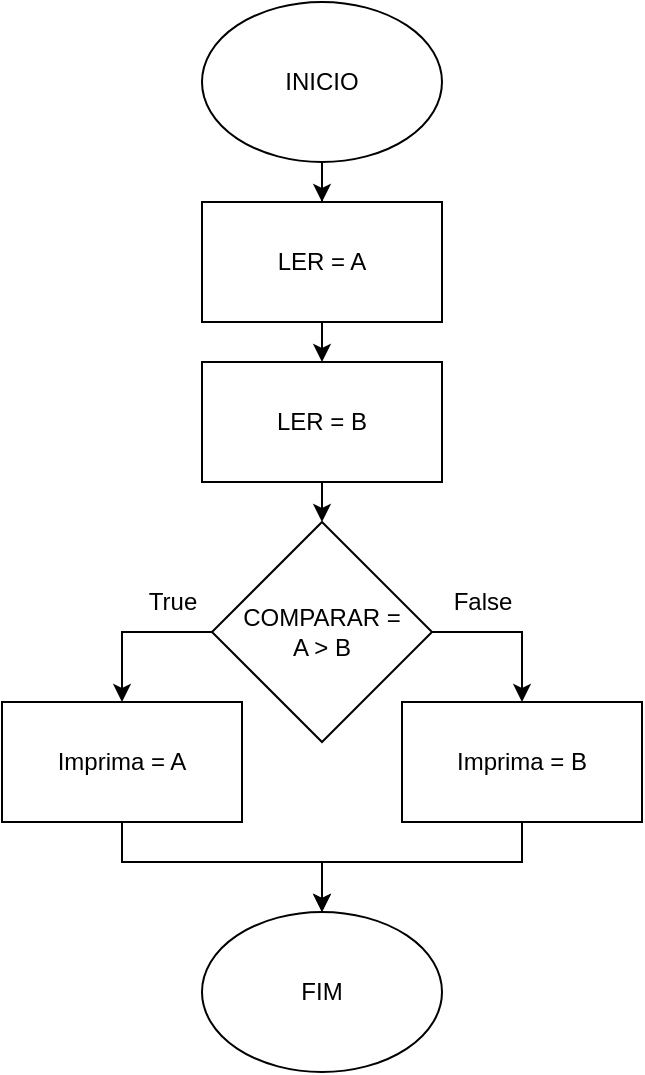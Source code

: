 <mxfile version="17.4.0" type="github">
  <diagram id="mNHv7Xfd733gg4z5NXrI" name="Page-1">
    <mxGraphModel dx="1022" dy="460" grid="1" gridSize="10" guides="1" tooltips="1" connect="1" arrows="1" fold="1" page="1" pageScale="1" pageWidth="827" pageHeight="1169" math="0" shadow="0">
      <root>
        <mxCell id="0" />
        <mxCell id="1" parent="0" />
        <mxCell id="dx0S541zMWtDR5DZHpLY-1" value="INICIO" style="ellipse;whiteSpace=wrap;html=1;" parent="1" vertex="1">
          <mxGeometry x="354" y="50" width="120" height="80" as="geometry" />
        </mxCell>
        <mxCell id="dx0S541zMWtDR5DZHpLY-5" value="" style="endArrow=classic;html=1;rounded=0;exitX=0.5;exitY=1;exitDx=0;exitDy=0;" parent="1" source="dx0S541zMWtDR5DZHpLY-1" edge="1">
          <mxGeometry width="50" height="50" relative="1" as="geometry">
            <mxPoint x="380" y="260" as="sourcePoint" />
            <mxPoint x="414" y="170" as="targetPoint" />
          </mxGeometry>
        </mxCell>
        <mxCell id="dx0S541zMWtDR5DZHpLY-7" value="" style="endArrow=classic;html=1;rounded=0;exitX=0.5;exitY=1;exitDx=0;exitDy=0;entryX=0.5;entryY=0;entryDx=0;entryDy=0;" parent="1" source="dx0S541zMWtDR5DZHpLY-1" edge="1" target="eqXWto3Xr35kj9CV83Ef-1">
          <mxGeometry width="50" height="50" relative="1" as="geometry">
            <mxPoint x="414" y="130" as="sourcePoint" />
            <mxPoint x="414" y="170" as="targetPoint" />
            <Array as="points" />
          </mxGeometry>
        </mxCell>
        <mxCell id="dx0S541zMWtDR5DZHpLY-16" value="FIM" style="ellipse;whiteSpace=wrap;html=1;" parent="1" vertex="1">
          <mxGeometry x="354" y="505" width="120" height="80" as="geometry" />
        </mxCell>
        <mxCell id="eqXWto3Xr35kj9CV83Ef-1" value="LER = A" style="rounded=0;whiteSpace=wrap;html=1;" parent="1" vertex="1">
          <mxGeometry x="354" y="150" width="120" height="60" as="geometry" />
        </mxCell>
        <mxCell id="eqXWto3Xr35kj9CV83Ef-2" value="" style="endArrow=classic;html=1;rounded=0;exitX=0.5;exitY=1;exitDx=0;exitDy=0;entryX=0.5;entryY=0;entryDx=0;entryDy=0;" parent="1" edge="1" target="eqXWto3Xr35kj9CV83Ef-3" source="eqXWto3Xr35kj9CV83Ef-1">
          <mxGeometry width="50" height="50" relative="1" as="geometry">
            <mxPoint x="414" y="230" as="sourcePoint" />
            <mxPoint x="414" y="270" as="targetPoint" />
            <Array as="points" />
          </mxGeometry>
        </mxCell>
        <mxCell id="eqXWto3Xr35kj9CV83Ef-3" value="LER = B" style="rounded=0;whiteSpace=wrap;html=1;" parent="1" vertex="1">
          <mxGeometry x="354" y="230" width="120" height="60" as="geometry" />
        </mxCell>
        <mxCell id="eqXWto3Xr35kj9CV83Ef-6" value="" style="endArrow=classic;html=1;rounded=0;exitX=0.5;exitY=1;exitDx=0;exitDy=0;entryX=0.5;entryY=0;entryDx=0;entryDy=0;" parent="1" source="eqXWto3Xr35kj9CV83Ef-3" edge="1" target="N103GahGHHadDwq9YLp3-1">
          <mxGeometry width="50" height="50" relative="1" as="geometry">
            <mxPoint x="424" y="200" as="sourcePoint" />
            <mxPoint x="414" y="350" as="targetPoint" />
            <Array as="points" />
          </mxGeometry>
        </mxCell>
        <mxCell id="N103GahGHHadDwq9YLp3-1" value="COMPARAR = &lt;br&gt;A &amp;gt; B" style="rhombus;whiteSpace=wrap;html=1;" parent="1" vertex="1">
          <mxGeometry x="359" y="310" width="110" height="110" as="geometry" />
        </mxCell>
        <mxCell id="N103GahGHHadDwq9YLp3-3" value="" style="endArrow=classic;html=1;rounded=0;exitX=0;exitY=0.5;exitDx=0;exitDy=0;entryX=0.5;entryY=0;entryDx=0;entryDy=0;" parent="1" edge="1" target="N103GahGHHadDwq9YLp3-6" source="N103GahGHHadDwq9YLp3-1">
          <mxGeometry width="50" height="50" relative="1" as="geometry">
            <mxPoint x="414" y="380" as="sourcePoint" />
            <mxPoint x="280" y="480" as="targetPoint" />
            <Array as="points">
              <mxPoint x="314" y="365" />
            </Array>
          </mxGeometry>
        </mxCell>
        <mxCell id="N103GahGHHadDwq9YLp3-5" value="" style="endArrow=classic;html=1;rounded=0;exitX=1;exitY=0.5;exitDx=0;exitDy=0;entryX=0.5;entryY=0;entryDx=0;entryDy=0;" parent="1" edge="1" target="N103GahGHHadDwq9YLp3-7" source="N103GahGHHadDwq9YLp3-1">
          <mxGeometry width="50" height="50" relative="1" as="geometry">
            <mxPoint x="414" y="450" as="sourcePoint" />
            <mxPoint x="520" y="410" as="targetPoint" />
            <Array as="points">
              <mxPoint x="514" y="365" />
            </Array>
          </mxGeometry>
        </mxCell>
        <mxCell id="N103GahGHHadDwq9YLp3-12" style="edgeStyle=orthogonalEdgeStyle;rounded=0;orthogonalLoop=1;jettySize=auto;html=1;exitX=0.5;exitY=1;exitDx=0;exitDy=0;entryX=0.5;entryY=0;entryDx=0;entryDy=0;" parent="1" source="N103GahGHHadDwq9YLp3-7" target="dx0S541zMWtDR5DZHpLY-16" edge="1">
          <mxGeometry relative="1" as="geometry">
            <mxPoint x="584" y="590" as="sourcePoint" />
            <Array as="points">
              <mxPoint x="514" y="480" />
              <mxPoint x="414" y="480" />
            </Array>
          </mxGeometry>
        </mxCell>
        <mxCell id="N103GahGHHadDwq9YLp3-6" value="Imprima = A" style="rounded=0;whiteSpace=wrap;html=1;" parent="1" vertex="1">
          <mxGeometry x="254" y="400" width="120" height="60" as="geometry" />
        </mxCell>
        <mxCell id="N103GahGHHadDwq9YLp3-7" value="&lt;span&gt;Imprima = B&lt;/span&gt;" style="rounded=0;whiteSpace=wrap;html=1;" parent="1" vertex="1">
          <mxGeometry x="454" y="400" width="120" height="60" as="geometry" />
        </mxCell>
        <mxCell id="N103GahGHHadDwq9YLp3-8" value="" style="endArrow=classic;html=1;rounded=0;entryX=0.5;entryY=0;entryDx=0;entryDy=0;exitX=0.5;exitY=1;exitDx=0;exitDy=0;" parent="1" source="N103GahGHHadDwq9YLp3-6" target="dx0S541zMWtDR5DZHpLY-16" edge="1">
          <mxGeometry width="50" height="50" relative="1" as="geometry">
            <mxPoint x="274" y="560" as="sourcePoint" />
            <mxPoint x="324" y="510" as="targetPoint" />
            <Array as="points">
              <mxPoint x="314" y="480" />
              <mxPoint x="414" y="480" />
            </Array>
          </mxGeometry>
        </mxCell>
        <mxCell id="N103GahGHHadDwq9YLp3-9" value="True" style="text;html=1;align=center;verticalAlign=middle;resizable=0;points=[];autosize=1;strokeColor=none;fillColor=none;" parent="1" vertex="1">
          <mxGeometry x="319" y="340" width="40" height="20" as="geometry" />
        </mxCell>
        <mxCell id="N103GahGHHadDwq9YLp3-10" value="False" style="text;html=1;align=center;verticalAlign=middle;resizable=0;points=[];autosize=1;strokeColor=none;fillColor=none;" parent="1" vertex="1">
          <mxGeometry x="474" y="340" width="40" height="20" as="geometry" />
        </mxCell>
      </root>
    </mxGraphModel>
  </diagram>
</mxfile>

